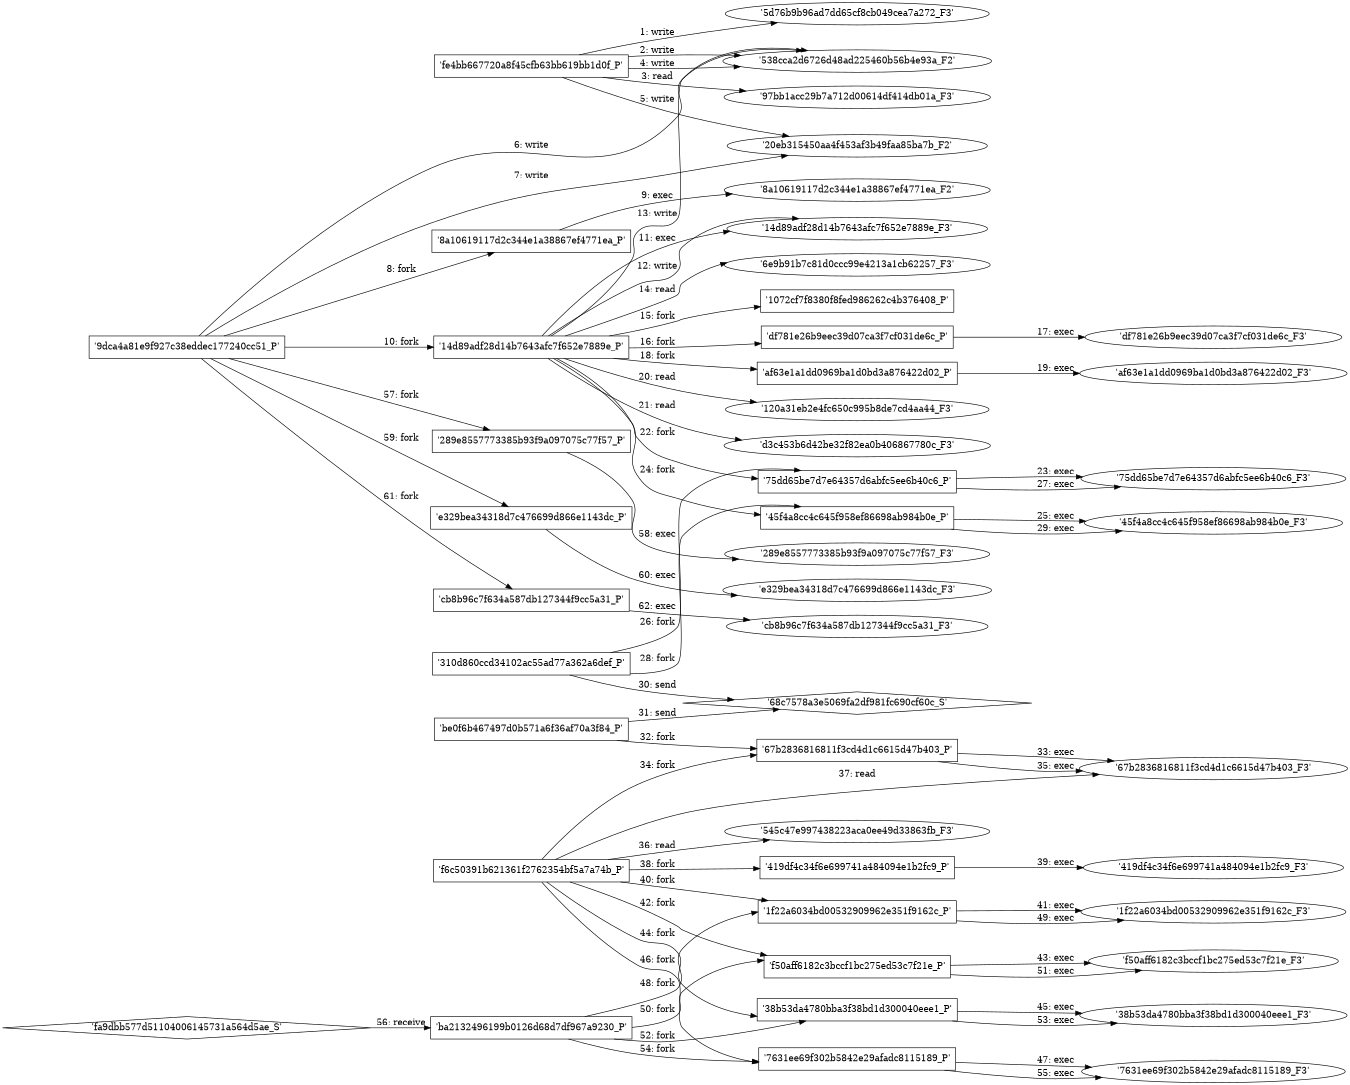 digraph "D:\Learning\Paper\apt\基于CTI的攻击预警\Dataset\攻击图\ASGfromALLCTI\Threat Spotlight Holiday Greetings from Pro PoS – Is your payment card data someone else’s Christmas present.dot" {
rankdir="LR"
size="9"
fixedsize="false"
splines="true"
nodesep=0.3
ranksep=0
fontsize=10
overlap="scalexy"
engine= "neato"
	"'5d76b9b96ad7dd65cf8cb049cea7a272_F3'" [node_type=file shape=ellipse]
	"'fe4bb667720a8f45cfb63bb619bb1d0f_P'" [node_type=Process shape=box]
	"'fe4bb667720a8f45cfb63bb619bb1d0f_P'" -> "'5d76b9b96ad7dd65cf8cb049cea7a272_F3'" [label="1: write"]
	"'538cca2d6726d48ad225460b56b4e93a_F2'" [node_type=file shape=ellipse]
	"'fe4bb667720a8f45cfb63bb619bb1d0f_P'" [node_type=Process shape=box]
	"'fe4bb667720a8f45cfb63bb619bb1d0f_P'" -> "'538cca2d6726d48ad225460b56b4e93a_F2'" [label="2: write"]
	"'97bb1acc29b7a712d00614df414db01a_F3'" [node_type=file shape=ellipse]
	"'fe4bb667720a8f45cfb63bb619bb1d0f_P'" [node_type=Process shape=box]
	"'fe4bb667720a8f45cfb63bb619bb1d0f_P'" -> "'97bb1acc29b7a712d00614df414db01a_F3'" [label="3: read"]
	"'538cca2d6726d48ad225460b56b4e93a_F2'" [node_type=file shape=ellipse]
	"'fe4bb667720a8f45cfb63bb619bb1d0f_P'" [node_type=Process shape=box]
	"'fe4bb667720a8f45cfb63bb619bb1d0f_P'" -> "'538cca2d6726d48ad225460b56b4e93a_F2'" [label="4: write"]
	"'20eb315450aa4f453af3b49faa85ba7b_F2'" [node_type=file shape=ellipse]
	"'fe4bb667720a8f45cfb63bb619bb1d0f_P'" [node_type=Process shape=box]
	"'fe4bb667720a8f45cfb63bb619bb1d0f_P'" -> "'20eb315450aa4f453af3b49faa85ba7b_F2'" [label="5: write"]
	"'538cca2d6726d48ad225460b56b4e93a_F2'" [node_type=file shape=ellipse]
	"'9dca4a81e9f927c38eddec177240cc51_P'" [node_type=Process shape=box]
	"'9dca4a81e9f927c38eddec177240cc51_P'" -> "'538cca2d6726d48ad225460b56b4e93a_F2'" [label="6: write"]
	"'20eb315450aa4f453af3b49faa85ba7b_F2'" [node_type=file shape=ellipse]
	"'9dca4a81e9f927c38eddec177240cc51_P'" [node_type=Process shape=box]
	"'9dca4a81e9f927c38eddec177240cc51_P'" -> "'20eb315450aa4f453af3b49faa85ba7b_F2'" [label="7: write"]
	"'9dca4a81e9f927c38eddec177240cc51_P'" [node_type=Process shape=box]
	"'8a10619117d2c344e1a38867ef4771ea_P'" [node_type=Process shape=box]
	"'9dca4a81e9f927c38eddec177240cc51_P'" -> "'8a10619117d2c344e1a38867ef4771ea_P'" [label="8: fork"]
	"'8a10619117d2c344e1a38867ef4771ea_P'" [node_type=Process shape=box]
	"'8a10619117d2c344e1a38867ef4771ea_F2'" [node_type=File shape=ellipse]
	"'8a10619117d2c344e1a38867ef4771ea_P'" -> "'8a10619117d2c344e1a38867ef4771ea_F2'" [label="9: exec"]
	"'9dca4a81e9f927c38eddec177240cc51_P'" [node_type=Process shape=box]
	"'14d89adf28d14b7643afc7f652e7889e_P'" [node_type=Process shape=box]
	"'9dca4a81e9f927c38eddec177240cc51_P'" -> "'14d89adf28d14b7643afc7f652e7889e_P'" [label="10: fork"]
	"'14d89adf28d14b7643afc7f652e7889e_P'" [node_type=Process shape=box]
	"'14d89adf28d14b7643afc7f652e7889e_F3'" [node_type=File shape=ellipse]
	"'14d89adf28d14b7643afc7f652e7889e_P'" -> "'14d89adf28d14b7643afc7f652e7889e_F3'" [label="11: exec"]
	"'14d89adf28d14b7643afc7f652e7889e_F3'" [node_type=file shape=ellipse]
	"'14d89adf28d14b7643afc7f652e7889e_P'" [node_type=Process shape=box]
	"'14d89adf28d14b7643afc7f652e7889e_P'" -> "'14d89adf28d14b7643afc7f652e7889e_F3'" [label="12: write"]
	"'538cca2d6726d48ad225460b56b4e93a_F2'" [node_type=file shape=ellipse]
	"'14d89adf28d14b7643afc7f652e7889e_P'" [node_type=Process shape=box]
	"'14d89adf28d14b7643afc7f652e7889e_P'" -> "'538cca2d6726d48ad225460b56b4e93a_F2'" [label="13: write"]
	"'6e9b91b7c81d0ccc99e4213a1cb62257_F3'" [node_type=file shape=ellipse]
	"'14d89adf28d14b7643afc7f652e7889e_P'" [node_type=Process shape=box]
	"'14d89adf28d14b7643afc7f652e7889e_P'" -> "'6e9b91b7c81d0ccc99e4213a1cb62257_F3'" [label="14: read"]
	"'14d89adf28d14b7643afc7f652e7889e_P'" [node_type=Process shape=box]
	"'1072cf7f8380f8fed986262c4b376408_P'" [node_type=Process shape=box]
	"'14d89adf28d14b7643afc7f652e7889e_P'" -> "'1072cf7f8380f8fed986262c4b376408_P'" [label="15: fork"]
	"'14d89adf28d14b7643afc7f652e7889e_P'" [node_type=Process shape=box]
	"'df781e26b9eec39d07ca3f7cf031de6c_P'" [node_type=Process shape=box]
	"'14d89adf28d14b7643afc7f652e7889e_P'" -> "'df781e26b9eec39d07ca3f7cf031de6c_P'" [label="16: fork"]
	"'df781e26b9eec39d07ca3f7cf031de6c_P'" [node_type=Process shape=box]
	"'df781e26b9eec39d07ca3f7cf031de6c_F3'" [node_type=File shape=ellipse]
	"'df781e26b9eec39d07ca3f7cf031de6c_P'" -> "'df781e26b9eec39d07ca3f7cf031de6c_F3'" [label="17: exec"]
	"'14d89adf28d14b7643afc7f652e7889e_P'" [node_type=Process shape=box]
	"'af63e1a1dd0969ba1d0bd3a876422d02_P'" [node_type=Process shape=box]
	"'14d89adf28d14b7643afc7f652e7889e_P'" -> "'af63e1a1dd0969ba1d0bd3a876422d02_P'" [label="18: fork"]
	"'af63e1a1dd0969ba1d0bd3a876422d02_P'" [node_type=Process shape=box]
	"'af63e1a1dd0969ba1d0bd3a876422d02_F3'" [node_type=File shape=ellipse]
	"'af63e1a1dd0969ba1d0bd3a876422d02_P'" -> "'af63e1a1dd0969ba1d0bd3a876422d02_F3'" [label="19: exec"]
	"'120a31eb2e4fc650c995b8de7cd4aa44_F3'" [node_type=file shape=ellipse]
	"'14d89adf28d14b7643afc7f652e7889e_P'" [node_type=Process shape=box]
	"'14d89adf28d14b7643afc7f652e7889e_P'" -> "'120a31eb2e4fc650c995b8de7cd4aa44_F3'" [label="20: read"]
	"'d3c453b6d42be32f82ea0b406867780c_F3'" [node_type=file shape=ellipse]
	"'14d89adf28d14b7643afc7f652e7889e_P'" [node_type=Process shape=box]
	"'14d89adf28d14b7643afc7f652e7889e_P'" -> "'d3c453b6d42be32f82ea0b406867780c_F3'" [label="21: read"]
	"'14d89adf28d14b7643afc7f652e7889e_P'" [node_type=Process shape=box]
	"'75dd65be7d7e64357d6abfc5ee6b40c6_P'" [node_type=Process shape=box]
	"'14d89adf28d14b7643afc7f652e7889e_P'" -> "'75dd65be7d7e64357d6abfc5ee6b40c6_P'" [label="22: fork"]
	"'75dd65be7d7e64357d6abfc5ee6b40c6_P'" [node_type=Process shape=box]
	"'75dd65be7d7e64357d6abfc5ee6b40c6_F3'" [node_type=File shape=ellipse]
	"'75dd65be7d7e64357d6abfc5ee6b40c6_P'" -> "'75dd65be7d7e64357d6abfc5ee6b40c6_F3'" [label="23: exec"]
	"'14d89adf28d14b7643afc7f652e7889e_P'" [node_type=Process shape=box]
	"'45f4a8cc4c645f958ef86698ab984b0e_P'" [node_type=Process shape=box]
	"'14d89adf28d14b7643afc7f652e7889e_P'" -> "'45f4a8cc4c645f958ef86698ab984b0e_P'" [label="24: fork"]
	"'45f4a8cc4c645f958ef86698ab984b0e_P'" [node_type=Process shape=box]
	"'45f4a8cc4c645f958ef86698ab984b0e_F3'" [node_type=File shape=ellipse]
	"'45f4a8cc4c645f958ef86698ab984b0e_P'" -> "'45f4a8cc4c645f958ef86698ab984b0e_F3'" [label="25: exec"]
	"'310d860ccd34102ac55ad77a362a6def_P'" [node_type=Process shape=box]
	"'75dd65be7d7e64357d6abfc5ee6b40c6_P'" [node_type=Process shape=box]
	"'310d860ccd34102ac55ad77a362a6def_P'" -> "'75dd65be7d7e64357d6abfc5ee6b40c6_P'" [label="26: fork"]
	"'75dd65be7d7e64357d6abfc5ee6b40c6_P'" [node_type=Process shape=box]
	"'75dd65be7d7e64357d6abfc5ee6b40c6_F3'" [node_type=File shape=ellipse]
	"'75dd65be7d7e64357d6abfc5ee6b40c6_P'" -> "'75dd65be7d7e64357d6abfc5ee6b40c6_F3'" [label="27: exec"]
	"'310d860ccd34102ac55ad77a362a6def_P'" [node_type=Process shape=box]
	"'45f4a8cc4c645f958ef86698ab984b0e_P'" [node_type=Process shape=box]
	"'310d860ccd34102ac55ad77a362a6def_P'" -> "'45f4a8cc4c645f958ef86698ab984b0e_P'" [label="28: fork"]
	"'45f4a8cc4c645f958ef86698ab984b0e_P'" [node_type=Process shape=box]
	"'45f4a8cc4c645f958ef86698ab984b0e_F3'" [node_type=File shape=ellipse]
	"'45f4a8cc4c645f958ef86698ab984b0e_P'" -> "'45f4a8cc4c645f958ef86698ab984b0e_F3'" [label="29: exec"]
	"'68c7578a3e5069fa2df981fc690cf60c_S'" [node_type=Socket shape=diamond]
	"'310d860ccd34102ac55ad77a362a6def_P'" [node_type=Process shape=box]
	"'310d860ccd34102ac55ad77a362a6def_P'" -> "'68c7578a3e5069fa2df981fc690cf60c_S'" [label="30: send"]
	"'68c7578a3e5069fa2df981fc690cf60c_S'" [node_type=Socket shape=diamond]
	"'be0f6b467497d0b571a6f36af70a3f84_P'" [node_type=Process shape=box]
	"'be0f6b467497d0b571a6f36af70a3f84_P'" -> "'68c7578a3e5069fa2df981fc690cf60c_S'" [label="31: send"]
	"'be0f6b467497d0b571a6f36af70a3f84_P'" [node_type=Process shape=box]
	"'67b2836816811f3cd4d1c6615d47b403_P'" [node_type=Process shape=box]
	"'be0f6b467497d0b571a6f36af70a3f84_P'" -> "'67b2836816811f3cd4d1c6615d47b403_P'" [label="32: fork"]
	"'67b2836816811f3cd4d1c6615d47b403_P'" [node_type=Process shape=box]
	"'67b2836816811f3cd4d1c6615d47b403_F3'" [node_type=File shape=ellipse]
	"'67b2836816811f3cd4d1c6615d47b403_P'" -> "'67b2836816811f3cd4d1c6615d47b403_F3'" [label="33: exec"]
	"'f6c50391b621361f2762354bf5a7a74b_P'" [node_type=Process shape=box]
	"'67b2836816811f3cd4d1c6615d47b403_P'" [node_type=Process shape=box]
	"'f6c50391b621361f2762354bf5a7a74b_P'" -> "'67b2836816811f3cd4d1c6615d47b403_P'" [label="34: fork"]
	"'67b2836816811f3cd4d1c6615d47b403_P'" [node_type=Process shape=box]
	"'67b2836816811f3cd4d1c6615d47b403_F3'" [node_type=File shape=ellipse]
	"'67b2836816811f3cd4d1c6615d47b403_P'" -> "'67b2836816811f3cd4d1c6615d47b403_F3'" [label="35: exec"]
	"'545c47e997438223aca0ee49d33863fb_F3'" [node_type=file shape=ellipse]
	"'f6c50391b621361f2762354bf5a7a74b_P'" [node_type=Process shape=box]
	"'f6c50391b621361f2762354bf5a7a74b_P'" -> "'545c47e997438223aca0ee49d33863fb_F3'" [label="36: read"]
	"'67b2836816811f3cd4d1c6615d47b403_F3'" [node_type=file shape=ellipse]
	"'f6c50391b621361f2762354bf5a7a74b_P'" [node_type=Process shape=box]
	"'f6c50391b621361f2762354bf5a7a74b_P'" -> "'67b2836816811f3cd4d1c6615d47b403_F3'" [label="37: read"]
	"'f6c50391b621361f2762354bf5a7a74b_P'" [node_type=Process shape=box]
	"'419df4c34f6e699741a484094e1b2fc9_P'" [node_type=Process shape=box]
	"'f6c50391b621361f2762354bf5a7a74b_P'" -> "'419df4c34f6e699741a484094e1b2fc9_P'" [label="38: fork"]
	"'419df4c34f6e699741a484094e1b2fc9_P'" [node_type=Process shape=box]
	"'419df4c34f6e699741a484094e1b2fc9_F3'" [node_type=File shape=ellipse]
	"'419df4c34f6e699741a484094e1b2fc9_P'" -> "'419df4c34f6e699741a484094e1b2fc9_F3'" [label="39: exec"]
	"'f6c50391b621361f2762354bf5a7a74b_P'" [node_type=Process shape=box]
	"'1f22a6034bd00532909962e351f9162c_P'" [node_type=Process shape=box]
	"'f6c50391b621361f2762354bf5a7a74b_P'" -> "'1f22a6034bd00532909962e351f9162c_P'" [label="40: fork"]
	"'1f22a6034bd00532909962e351f9162c_P'" [node_type=Process shape=box]
	"'1f22a6034bd00532909962e351f9162c_F3'" [node_type=File shape=ellipse]
	"'1f22a6034bd00532909962e351f9162c_P'" -> "'1f22a6034bd00532909962e351f9162c_F3'" [label="41: exec"]
	"'f6c50391b621361f2762354bf5a7a74b_P'" [node_type=Process shape=box]
	"'f50aff6182c3bccf1bc275ed53c7f21e_P'" [node_type=Process shape=box]
	"'f6c50391b621361f2762354bf5a7a74b_P'" -> "'f50aff6182c3bccf1bc275ed53c7f21e_P'" [label="42: fork"]
	"'f50aff6182c3bccf1bc275ed53c7f21e_P'" [node_type=Process shape=box]
	"'f50aff6182c3bccf1bc275ed53c7f21e_F3'" [node_type=File shape=ellipse]
	"'f50aff6182c3bccf1bc275ed53c7f21e_P'" -> "'f50aff6182c3bccf1bc275ed53c7f21e_F3'" [label="43: exec"]
	"'f6c50391b621361f2762354bf5a7a74b_P'" [node_type=Process shape=box]
	"'38b53da4780bba3f38bd1d300040eee1_P'" [node_type=Process shape=box]
	"'f6c50391b621361f2762354bf5a7a74b_P'" -> "'38b53da4780bba3f38bd1d300040eee1_P'" [label="44: fork"]
	"'38b53da4780bba3f38bd1d300040eee1_P'" [node_type=Process shape=box]
	"'38b53da4780bba3f38bd1d300040eee1_F3'" [node_type=File shape=ellipse]
	"'38b53da4780bba3f38bd1d300040eee1_P'" -> "'38b53da4780bba3f38bd1d300040eee1_F3'" [label="45: exec"]
	"'f6c50391b621361f2762354bf5a7a74b_P'" [node_type=Process shape=box]
	"'7631ee69f302b5842e29afadc8115189_P'" [node_type=Process shape=box]
	"'f6c50391b621361f2762354bf5a7a74b_P'" -> "'7631ee69f302b5842e29afadc8115189_P'" [label="46: fork"]
	"'7631ee69f302b5842e29afadc8115189_P'" [node_type=Process shape=box]
	"'7631ee69f302b5842e29afadc8115189_F3'" [node_type=File shape=ellipse]
	"'7631ee69f302b5842e29afadc8115189_P'" -> "'7631ee69f302b5842e29afadc8115189_F3'" [label="47: exec"]
	"'ba2132496199b0126d68d7df967a9230_P'" [node_type=Process shape=box]
	"'1f22a6034bd00532909962e351f9162c_P'" [node_type=Process shape=box]
	"'ba2132496199b0126d68d7df967a9230_P'" -> "'1f22a6034bd00532909962e351f9162c_P'" [label="48: fork"]
	"'1f22a6034bd00532909962e351f9162c_P'" [node_type=Process shape=box]
	"'1f22a6034bd00532909962e351f9162c_F3'" [node_type=File shape=ellipse]
	"'1f22a6034bd00532909962e351f9162c_P'" -> "'1f22a6034bd00532909962e351f9162c_F3'" [label="49: exec"]
	"'ba2132496199b0126d68d7df967a9230_P'" [node_type=Process shape=box]
	"'f50aff6182c3bccf1bc275ed53c7f21e_P'" [node_type=Process shape=box]
	"'ba2132496199b0126d68d7df967a9230_P'" -> "'f50aff6182c3bccf1bc275ed53c7f21e_P'" [label="50: fork"]
	"'f50aff6182c3bccf1bc275ed53c7f21e_P'" [node_type=Process shape=box]
	"'f50aff6182c3bccf1bc275ed53c7f21e_F3'" [node_type=File shape=ellipse]
	"'f50aff6182c3bccf1bc275ed53c7f21e_P'" -> "'f50aff6182c3bccf1bc275ed53c7f21e_F3'" [label="51: exec"]
	"'ba2132496199b0126d68d7df967a9230_P'" [node_type=Process shape=box]
	"'38b53da4780bba3f38bd1d300040eee1_P'" [node_type=Process shape=box]
	"'ba2132496199b0126d68d7df967a9230_P'" -> "'38b53da4780bba3f38bd1d300040eee1_P'" [label="52: fork"]
	"'38b53da4780bba3f38bd1d300040eee1_P'" [node_type=Process shape=box]
	"'38b53da4780bba3f38bd1d300040eee1_F3'" [node_type=File shape=ellipse]
	"'38b53da4780bba3f38bd1d300040eee1_P'" -> "'38b53da4780bba3f38bd1d300040eee1_F3'" [label="53: exec"]
	"'ba2132496199b0126d68d7df967a9230_P'" [node_type=Process shape=box]
	"'7631ee69f302b5842e29afadc8115189_P'" [node_type=Process shape=box]
	"'ba2132496199b0126d68d7df967a9230_P'" -> "'7631ee69f302b5842e29afadc8115189_P'" [label="54: fork"]
	"'7631ee69f302b5842e29afadc8115189_P'" [node_type=Process shape=box]
	"'7631ee69f302b5842e29afadc8115189_F3'" [node_type=File shape=ellipse]
	"'7631ee69f302b5842e29afadc8115189_P'" -> "'7631ee69f302b5842e29afadc8115189_F3'" [label="55: exec"]
	"'ba2132496199b0126d68d7df967a9230_P'" [node_type=Process shape=box]
	"'fa9dbb577d51104006145731a564d5ae_S'" [node_type=Socket shape=diamond]
	"'fa9dbb577d51104006145731a564d5ae_S'" -> "'ba2132496199b0126d68d7df967a9230_P'" [label="56: receive"]
	"'9dca4a81e9f927c38eddec177240cc51_P'" [node_type=Process shape=box]
	"'289e8557773385b93f9a097075c77f57_P'" [node_type=Process shape=box]
	"'9dca4a81e9f927c38eddec177240cc51_P'" -> "'289e8557773385b93f9a097075c77f57_P'" [label="57: fork"]
	"'289e8557773385b93f9a097075c77f57_P'" [node_type=Process shape=box]
	"'289e8557773385b93f9a097075c77f57_F3'" [node_type=File shape=ellipse]
	"'289e8557773385b93f9a097075c77f57_P'" -> "'289e8557773385b93f9a097075c77f57_F3'" [label="58: exec"]
	"'9dca4a81e9f927c38eddec177240cc51_P'" [node_type=Process shape=box]
	"'e329bea34318d7c476699d866e1143dc_P'" [node_type=Process shape=box]
	"'9dca4a81e9f927c38eddec177240cc51_P'" -> "'e329bea34318d7c476699d866e1143dc_P'" [label="59: fork"]
	"'e329bea34318d7c476699d866e1143dc_P'" [node_type=Process shape=box]
	"'e329bea34318d7c476699d866e1143dc_F3'" [node_type=File shape=ellipse]
	"'e329bea34318d7c476699d866e1143dc_P'" -> "'e329bea34318d7c476699d866e1143dc_F3'" [label="60: exec"]
	"'9dca4a81e9f927c38eddec177240cc51_P'" [node_type=Process shape=box]
	"'cb8b96c7f634a587db127344f9cc5a31_P'" [node_type=Process shape=box]
	"'9dca4a81e9f927c38eddec177240cc51_P'" -> "'cb8b96c7f634a587db127344f9cc5a31_P'" [label="61: fork"]
	"'cb8b96c7f634a587db127344f9cc5a31_P'" [node_type=Process shape=box]
	"'cb8b96c7f634a587db127344f9cc5a31_F3'" [node_type=File shape=ellipse]
	"'cb8b96c7f634a587db127344f9cc5a31_P'" -> "'cb8b96c7f634a587db127344f9cc5a31_F3'" [label="62: exec"]
}
